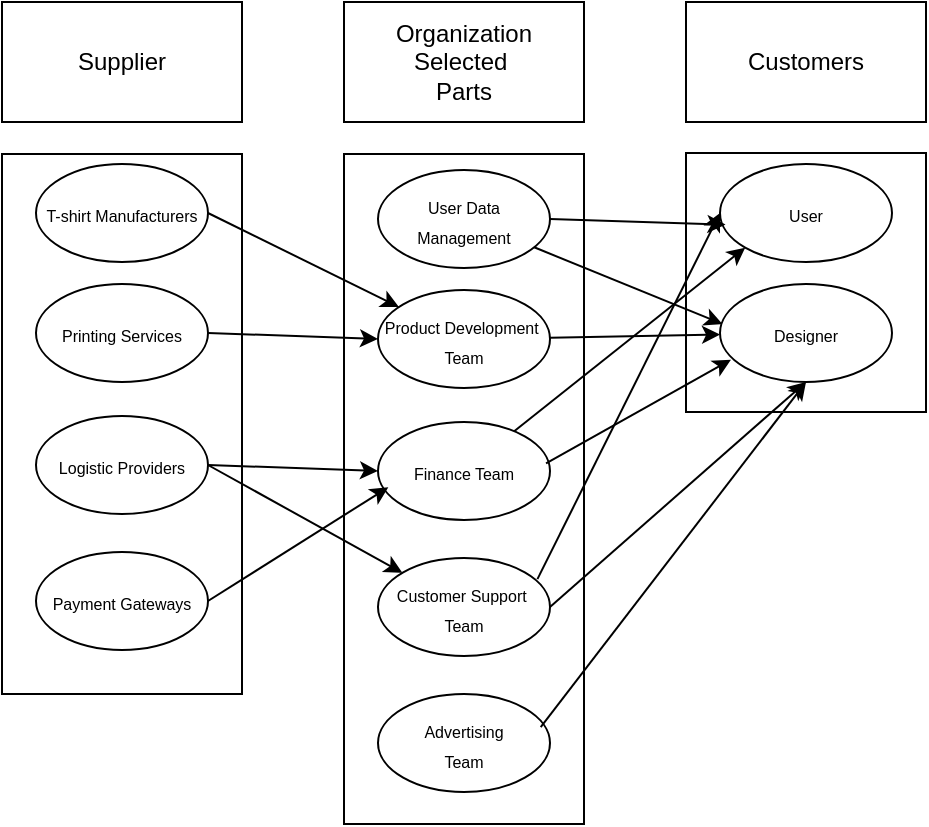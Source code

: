 <mxfile version="26.0.11">
  <diagram name="Page-1" id="F3jZBzzuXcuWG72Ox5Q9">
    <mxGraphModel dx="924" dy="515" grid="0" gridSize="10" guides="1" tooltips="1" connect="1" arrows="1" fold="1" page="1" pageScale="1" pageWidth="850" pageHeight="1100" math="0" shadow="0">
      <root>
        <mxCell id="0" />
        <mxCell id="1" parent="0" />
        <mxCell id="x_R9Xr7n-lmfxWa0zsh1-26" value="" style="rounded=0;whiteSpace=wrap;html=1;" vertex="1" parent="1">
          <mxGeometry x="560" y="309.5" width="120" height="129.5" as="geometry" />
        </mxCell>
        <mxCell id="x_R9Xr7n-lmfxWa0zsh1-20" value="" style="rounded=0;whiteSpace=wrap;html=1;" vertex="1" parent="1">
          <mxGeometry x="389" y="310" width="120" height="335" as="geometry" />
        </mxCell>
        <mxCell id="x_R9Xr7n-lmfxWa0zsh1-3" value="Customers" style="rounded=0;whiteSpace=wrap;html=1;" vertex="1" parent="1">
          <mxGeometry x="560" y="234" width="120" height="60" as="geometry" />
        </mxCell>
        <mxCell id="x_R9Xr7n-lmfxWa0zsh1-4" value="Organization&lt;div&gt;&lt;span style=&quot;background-color: transparent; color: light-dark(rgb(0, 0, 0), rgb(255, 255, 255));&quot;&gt;Selected&amp;nbsp;&lt;/span&gt;&lt;/div&gt;&lt;div&gt;&lt;span style=&quot;background-color: transparent; color: light-dark(rgb(0, 0, 0), rgb(255, 255, 255));&quot;&gt;Parts&lt;/span&gt;&lt;/div&gt;" style="rounded=0;whiteSpace=wrap;html=1;" vertex="1" parent="1">
          <mxGeometry x="389" y="234" width="120" height="60" as="geometry" />
        </mxCell>
        <mxCell id="x_R9Xr7n-lmfxWa0zsh1-5" value="Supplier" style="rounded=0;whiteSpace=wrap;html=1;" vertex="1" parent="1">
          <mxGeometry x="218" y="234" width="120" height="60" as="geometry" />
        </mxCell>
        <mxCell id="x_R9Xr7n-lmfxWa0zsh1-9" value="" style="rounded=0;whiteSpace=wrap;html=1;" vertex="1" parent="1">
          <mxGeometry x="218" y="310" width="120" height="270" as="geometry" />
        </mxCell>
        <mxCell id="x_R9Xr7n-lmfxWa0zsh1-10" value="&lt;font style=&quot;font-size: 8px;&quot;&gt;T-shirt Manufacturers&lt;/font&gt;" style="ellipse;whiteSpace=wrap;html=1;" vertex="1" parent="1">
          <mxGeometry x="235" y="315" width="86" height="49" as="geometry" />
        </mxCell>
        <mxCell id="x_R9Xr7n-lmfxWa0zsh1-11" value="&lt;span style=&quot;font-size: 8px;&quot;&gt;Printing Services&lt;/span&gt;" style="ellipse;whiteSpace=wrap;html=1;" vertex="1" parent="1">
          <mxGeometry x="235" y="375" width="86" height="49" as="geometry" />
        </mxCell>
        <mxCell id="x_R9Xr7n-lmfxWa0zsh1-12" value="&lt;span style=&quot;font-size: 8px;&quot;&gt;Logistic Providers&lt;/span&gt;" style="ellipse;whiteSpace=wrap;html=1;" vertex="1" parent="1">
          <mxGeometry x="235" y="441" width="86" height="49" as="geometry" />
        </mxCell>
        <mxCell id="x_R9Xr7n-lmfxWa0zsh1-13" value="&lt;font style=&quot;font-size: 8px;&quot;&gt;Payment Gateways&lt;/font&gt;" style="ellipse;whiteSpace=wrap;html=1;" vertex="1" parent="1">
          <mxGeometry x="235" y="509" width="86" height="49" as="geometry" />
        </mxCell>
        <mxCell id="x_R9Xr7n-lmfxWa0zsh1-15" value="&lt;font style=&quot;font-size: 8px;&quot;&gt;User Data&lt;/font&gt;&lt;div&gt;&lt;font style=&quot;font-size: 8px;&quot;&gt;Management&lt;/font&gt;&lt;/div&gt;" style="ellipse;whiteSpace=wrap;html=1;" vertex="1" parent="1">
          <mxGeometry x="406" y="318" width="86" height="49" as="geometry" />
        </mxCell>
        <mxCell id="x_R9Xr7n-lmfxWa0zsh1-16" value="&lt;font style=&quot;font-size: 8px;&quot;&gt;Product Development&amp;nbsp;&lt;/font&gt;&lt;div&gt;&lt;span style=&quot;font-size: 8px;&quot;&gt;Team&lt;/span&gt;&lt;/div&gt;" style="ellipse;whiteSpace=wrap;html=1;" vertex="1" parent="1">
          <mxGeometry x="406" y="378" width="86" height="49" as="geometry" />
        </mxCell>
        <mxCell id="x_R9Xr7n-lmfxWa0zsh1-17" value="&lt;font style=&quot;font-size: 8px;&quot;&gt;Finance Team&lt;/font&gt;" style="ellipse;whiteSpace=wrap;html=1;" vertex="1" parent="1">
          <mxGeometry x="406" y="444" width="86" height="49" as="geometry" />
        </mxCell>
        <mxCell id="x_R9Xr7n-lmfxWa0zsh1-18" value="&lt;span style=&quot;font-size: 8px;&quot;&gt;Customer Support&amp;nbsp;&lt;/span&gt;&lt;div&gt;&lt;span style=&quot;font-size: 8px;&quot;&gt;Team&lt;/span&gt;&lt;/div&gt;" style="ellipse;whiteSpace=wrap;html=1;" vertex="1" parent="1">
          <mxGeometry x="406" y="512" width="86" height="49" as="geometry" />
        </mxCell>
        <mxCell id="x_R9Xr7n-lmfxWa0zsh1-21" value="&lt;span style=&quot;font-size: 8px;&quot;&gt;Advertising&lt;/span&gt;&lt;div&gt;&lt;span style=&quot;font-size: 8px;&quot;&gt;Team&lt;/span&gt;&lt;/div&gt;" style="ellipse;whiteSpace=wrap;html=1;" vertex="1" parent="1">
          <mxGeometry x="406" y="580" width="86" height="49" as="geometry" />
        </mxCell>
        <mxCell id="x_R9Xr7n-lmfxWa0zsh1-24" value="&lt;span style=&quot;font-size: 8px;&quot;&gt;Designer&lt;/span&gt;" style="ellipse;whiteSpace=wrap;html=1;" vertex="1" parent="1">
          <mxGeometry x="577" y="375" width="86" height="49" as="geometry" />
        </mxCell>
        <mxCell id="x_R9Xr7n-lmfxWa0zsh1-25" value="&lt;span style=&quot;font-size: 8px;&quot;&gt;User&lt;/span&gt;" style="ellipse;whiteSpace=wrap;html=1;" vertex="1" parent="1">
          <mxGeometry x="577" y="315" width="86" height="49" as="geometry" />
        </mxCell>
        <mxCell id="x_R9Xr7n-lmfxWa0zsh1-27" value="" style="endArrow=classic;html=1;rounded=0;exitX=1;exitY=0.5;exitDx=0;exitDy=0;" edge="1" parent="1" source="x_R9Xr7n-lmfxWa0zsh1-10" target="x_R9Xr7n-lmfxWa0zsh1-16">
          <mxGeometry width="50" height="50" relative="1" as="geometry">
            <mxPoint x="513" y="479" as="sourcePoint" />
            <mxPoint x="563" y="429" as="targetPoint" />
          </mxGeometry>
        </mxCell>
        <mxCell id="x_R9Xr7n-lmfxWa0zsh1-28" value="" style="endArrow=classic;html=1;rounded=0;exitX=1;exitY=0.5;exitDx=0;exitDy=0;entryX=0;entryY=0.5;entryDx=0;entryDy=0;" edge="1" parent="1" source="x_R9Xr7n-lmfxWa0zsh1-11" target="x_R9Xr7n-lmfxWa0zsh1-16">
          <mxGeometry width="50" height="50" relative="1" as="geometry">
            <mxPoint x="513" y="479" as="sourcePoint" />
            <mxPoint x="563" y="429" as="targetPoint" />
          </mxGeometry>
        </mxCell>
        <mxCell id="x_R9Xr7n-lmfxWa0zsh1-29" value="" style="endArrow=classic;html=1;rounded=0;exitX=1;exitY=0.5;exitDx=0;exitDy=0;" edge="1" parent="1" source="x_R9Xr7n-lmfxWa0zsh1-12" target="x_R9Xr7n-lmfxWa0zsh1-18">
          <mxGeometry width="50" height="50" relative="1" as="geometry">
            <mxPoint x="513" y="479" as="sourcePoint" />
            <mxPoint x="563" y="429" as="targetPoint" />
          </mxGeometry>
        </mxCell>
        <mxCell id="x_R9Xr7n-lmfxWa0zsh1-30" value="" style="endArrow=classic;html=1;rounded=0;exitX=1;exitY=0.5;exitDx=0;exitDy=0;entryX=0;entryY=0.5;entryDx=0;entryDy=0;" edge="1" parent="1" source="x_R9Xr7n-lmfxWa0zsh1-12" target="x_R9Xr7n-lmfxWa0zsh1-17">
          <mxGeometry width="50" height="50" relative="1" as="geometry">
            <mxPoint x="321" y="467" as="sourcePoint" />
            <mxPoint x="371" y="417" as="targetPoint" />
          </mxGeometry>
        </mxCell>
        <mxCell id="x_R9Xr7n-lmfxWa0zsh1-31" value="" style="endArrow=classic;html=1;rounded=0;exitX=1;exitY=0.5;exitDx=0;exitDy=0;entryX=0.06;entryY=0.666;entryDx=0;entryDy=0;entryPerimeter=0;" edge="1" parent="1" source="x_R9Xr7n-lmfxWa0zsh1-13" target="x_R9Xr7n-lmfxWa0zsh1-17">
          <mxGeometry width="50" height="50" relative="1" as="geometry">
            <mxPoint x="513" y="479" as="sourcePoint" />
            <mxPoint x="563" y="429" as="targetPoint" />
          </mxGeometry>
        </mxCell>
        <mxCell id="x_R9Xr7n-lmfxWa0zsh1-34" value="" style="endArrow=classic;html=1;rounded=0;exitX=1;exitY=0.5;exitDx=0;exitDy=0;entryX=0.032;entryY=0.618;entryDx=0;entryDy=0;entryPerimeter=0;" edge="1" parent="1" source="x_R9Xr7n-lmfxWa0zsh1-15" target="x_R9Xr7n-lmfxWa0zsh1-25">
          <mxGeometry width="50" height="50" relative="1" as="geometry">
            <mxPoint x="513" y="479" as="sourcePoint" />
            <mxPoint x="563" y="429" as="targetPoint" />
          </mxGeometry>
        </mxCell>
        <mxCell id="x_R9Xr7n-lmfxWa0zsh1-35" value="" style="endArrow=classic;html=1;rounded=0;entryX=0.014;entryY=0.408;entryDx=0;entryDy=0;entryPerimeter=0;" edge="1" parent="1" source="x_R9Xr7n-lmfxWa0zsh1-15" target="x_R9Xr7n-lmfxWa0zsh1-24">
          <mxGeometry width="50" height="50" relative="1" as="geometry">
            <mxPoint x="502" y="353" as="sourcePoint" />
            <mxPoint x="590" y="355" as="targetPoint" />
          </mxGeometry>
        </mxCell>
        <mxCell id="x_R9Xr7n-lmfxWa0zsh1-36" value="" style="endArrow=classic;html=1;rounded=0;" edge="1" parent="1" source="x_R9Xr7n-lmfxWa0zsh1-16" target="x_R9Xr7n-lmfxWa0zsh1-24">
          <mxGeometry width="50" height="50" relative="1" as="geometry">
            <mxPoint x="512" y="363" as="sourcePoint" />
            <mxPoint x="600" y="365" as="targetPoint" />
          </mxGeometry>
        </mxCell>
        <mxCell id="x_R9Xr7n-lmfxWa0zsh1-37" value="" style="endArrow=classic;html=1;rounded=0;entryX=0;entryY=1;entryDx=0;entryDy=0;" edge="1" parent="1" source="x_R9Xr7n-lmfxWa0zsh1-17" target="x_R9Xr7n-lmfxWa0zsh1-25">
          <mxGeometry width="50" height="50" relative="1" as="geometry">
            <mxPoint x="522" y="373" as="sourcePoint" />
            <mxPoint x="610" y="375" as="targetPoint" />
          </mxGeometry>
        </mxCell>
        <mxCell id="x_R9Xr7n-lmfxWa0zsh1-38" value="" style="endArrow=classic;html=1;rounded=0;exitX=0.977;exitY=0.423;exitDx=0;exitDy=0;entryX=0.064;entryY=0.772;entryDx=0;entryDy=0;entryPerimeter=0;exitPerimeter=0;" edge="1" parent="1" source="x_R9Xr7n-lmfxWa0zsh1-17" target="x_R9Xr7n-lmfxWa0zsh1-24">
          <mxGeometry width="50" height="50" relative="1" as="geometry">
            <mxPoint x="532" y="383" as="sourcePoint" />
            <mxPoint x="620" y="385" as="targetPoint" />
          </mxGeometry>
        </mxCell>
        <mxCell id="x_R9Xr7n-lmfxWa0zsh1-39" value="" style="endArrow=classic;html=1;rounded=0;exitX=1;exitY=0.5;exitDx=0;exitDy=0;entryX=0.5;entryY=1;entryDx=0;entryDy=0;" edge="1" parent="1" source="x_R9Xr7n-lmfxWa0zsh1-18" target="x_R9Xr7n-lmfxWa0zsh1-24">
          <mxGeometry width="50" height="50" relative="1" as="geometry">
            <mxPoint x="542" y="393" as="sourcePoint" />
            <mxPoint x="630" y="395" as="targetPoint" />
          </mxGeometry>
        </mxCell>
        <mxCell id="x_R9Xr7n-lmfxWa0zsh1-40" value="" style="endArrow=classic;html=1;rounded=0;exitX=0.927;exitY=0.216;exitDx=0;exitDy=0;entryX=0;entryY=0.5;entryDx=0;entryDy=0;exitPerimeter=0;" edge="1" parent="1" source="x_R9Xr7n-lmfxWa0zsh1-18" target="x_R9Xr7n-lmfxWa0zsh1-25">
          <mxGeometry width="50" height="50" relative="1" as="geometry">
            <mxPoint x="552" y="403" as="sourcePoint" />
            <mxPoint x="640" y="405" as="targetPoint" />
          </mxGeometry>
        </mxCell>
        <mxCell id="x_R9Xr7n-lmfxWa0zsh1-41" value="" style="endArrow=classic;html=1;rounded=0;exitX=0.946;exitY=0.339;exitDx=0;exitDy=0;entryX=0.5;entryY=1;entryDx=0;entryDy=0;exitPerimeter=0;" edge="1" parent="1" source="x_R9Xr7n-lmfxWa0zsh1-21" target="x_R9Xr7n-lmfxWa0zsh1-24">
          <mxGeometry width="50" height="50" relative="1" as="geometry">
            <mxPoint x="562" y="413" as="sourcePoint" />
            <mxPoint x="650" y="415" as="targetPoint" />
          </mxGeometry>
        </mxCell>
      </root>
    </mxGraphModel>
  </diagram>
</mxfile>
